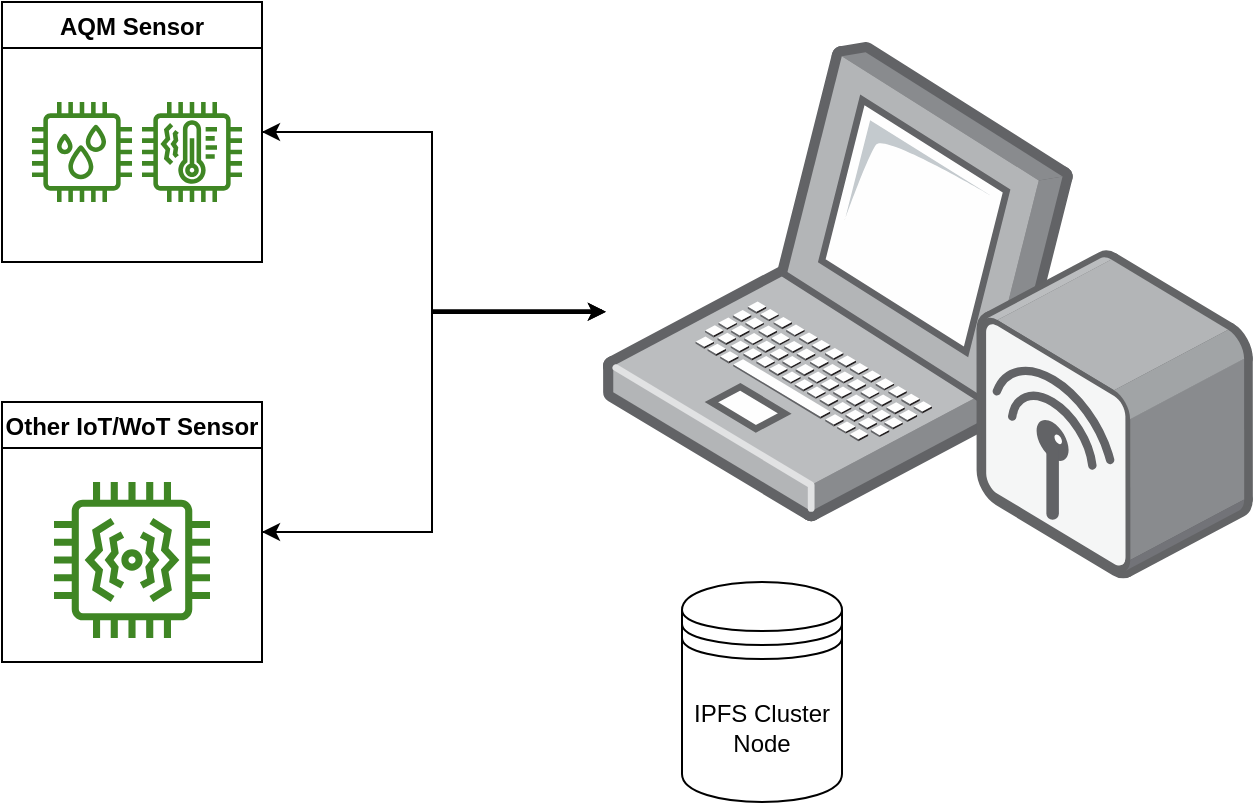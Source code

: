 <mxfile version="21.5.0" type="github">
  <diagram name="Page-1" id="aklOrfjd24qqs5W9E0Lq">
    <mxGraphModel dx="1899" dy="1012" grid="1" gridSize="10" guides="1" tooltips="1" connect="1" arrows="1" fold="1" page="1" pageScale="1" pageWidth="827" pageHeight="1169" math="0" shadow="0">
      <root>
        <mxCell id="0" />
        <mxCell id="1" parent="0" />
        <mxCell id="2Yd4HSy0jknkt4LKTj8f-24" style="edgeStyle=orthogonalEdgeStyle;rounded=0;orthogonalLoop=1;jettySize=auto;html=1;exitX=1;exitY=0.5;exitDx=0;exitDy=0;entryX=0.006;entryY=0.503;entryDx=0;entryDy=0;entryPerimeter=0;" edge="1" parent="1" source="2Yd4HSy0jknkt4LKTj8f-9" target="2Yd4HSy0jknkt4LKTj8f-22">
          <mxGeometry relative="1" as="geometry" />
        </mxCell>
        <mxCell id="2Yd4HSy0jknkt4LKTj8f-9" value="AQM Sensor" style="swimlane;movable=1;resizable=1;rotatable=1;deletable=1;editable=1;locked=0;connectable=1;" vertex="1" parent="1">
          <mxGeometry x="90" y="170" width="130" height="130" as="geometry" />
        </mxCell>
        <mxCell id="2Yd4HSy0jknkt4LKTj8f-10" value="" style="sketch=0;outlineConnect=0;fontColor=#232F3E;gradientColor=none;fillColor=#3F8624;strokeColor=none;dashed=0;verticalLabelPosition=bottom;verticalAlign=top;align=center;html=1;fontSize=12;fontStyle=0;aspect=fixed;pointerEvents=1;shape=mxgraph.aws4.iot_thing_humidity_sensor;movable=1;resizable=1;rotatable=1;deletable=1;editable=1;locked=0;connectable=1;" vertex="1" parent="2Yd4HSy0jknkt4LKTj8f-9">
          <mxGeometry x="15" y="50" width="50" height="50" as="geometry" />
        </mxCell>
        <mxCell id="2Yd4HSy0jknkt4LKTj8f-11" value="" style="sketch=0;outlineConnect=0;fontColor=#232F3E;gradientColor=none;fillColor=#3F8624;strokeColor=none;dashed=0;verticalLabelPosition=bottom;verticalAlign=top;align=center;html=1;fontSize=12;fontStyle=0;aspect=fixed;pointerEvents=1;shape=mxgraph.aws4.iot_thing_temperature_vibration_sensor;movable=1;resizable=1;rotatable=1;deletable=1;editable=1;locked=0;connectable=1;" vertex="1" parent="2Yd4HSy0jknkt4LKTj8f-9">
          <mxGeometry x="70" y="50" width="50" height="50" as="geometry" />
        </mxCell>
        <mxCell id="2Yd4HSy0jknkt4LKTj8f-37" style="edgeStyle=orthogonalEdgeStyle;rounded=0;orthogonalLoop=1;jettySize=auto;html=1;entryX=1;entryY=0.5;entryDx=0;entryDy=0;" edge="1" parent="1" source="2Yd4HSy0jknkt4LKTj8f-22" target="2Yd4HSy0jknkt4LKTj8f-9">
          <mxGeometry relative="1" as="geometry" />
        </mxCell>
        <mxCell id="2Yd4HSy0jknkt4LKTj8f-22" value="" style="image;points=[];aspect=fixed;html=1;align=center;shadow=0;dashed=0;image=img/lib/allied_telesis/wireless/Laptop_Wireless.svg;" vertex="1" parent="1">
          <mxGeometry x="390" y="190" width="325.96" height="268.23" as="geometry" />
        </mxCell>
        <mxCell id="2Yd4HSy0jknkt4LKTj8f-32" style="edgeStyle=orthogonalEdgeStyle;rounded=0;orthogonalLoop=1;jettySize=auto;html=1;exitX=1;exitY=0.5;exitDx=0;exitDy=0;entryX=0.006;entryY=0.503;entryDx=0;entryDy=0;entryPerimeter=0;" edge="1" parent="1" source="2Yd4HSy0jknkt4LKTj8f-29" target="2Yd4HSy0jknkt4LKTj8f-22">
          <mxGeometry relative="1" as="geometry" />
        </mxCell>
        <mxCell id="2Yd4HSy0jknkt4LKTj8f-29" value="Other IoT/WoT Sensor" style="swimlane;movable=1;resizable=1;rotatable=1;deletable=1;editable=1;locked=0;connectable=1;" vertex="1" parent="1">
          <mxGeometry x="90" y="370" width="130" height="130" as="geometry" />
        </mxCell>
        <mxCell id="2Yd4HSy0jknkt4LKTj8f-33" value="" style="sketch=0;outlineConnect=0;fontColor=#232F3E;gradientColor=none;fillColor=#3F8624;strokeColor=none;dashed=0;verticalLabelPosition=bottom;verticalAlign=top;align=center;html=1;fontSize=12;fontStyle=0;aspect=fixed;pointerEvents=1;shape=mxgraph.aws4.iot_thing_vibration_sensor;" vertex="1" parent="2Yd4HSy0jknkt4LKTj8f-29">
          <mxGeometry x="26" y="40" width="78" height="78" as="geometry" />
        </mxCell>
        <mxCell id="2Yd4HSy0jknkt4LKTj8f-34" value="IPFS Cluster Node" style="shape=datastore;whiteSpace=wrap;html=1;" vertex="1" parent="1">
          <mxGeometry x="430" y="460" width="80" height="110" as="geometry" />
        </mxCell>
        <mxCell id="2Yd4HSy0jknkt4LKTj8f-38" style="edgeStyle=orthogonalEdgeStyle;rounded=0;orthogonalLoop=1;jettySize=auto;html=1;entryX=1;entryY=0.5;entryDx=0;entryDy=0;exitX=0;exitY=0.505;exitDx=0;exitDy=0;exitPerimeter=0;" edge="1" parent="1" source="2Yd4HSy0jknkt4LKTj8f-22" target="2Yd4HSy0jknkt4LKTj8f-29">
          <mxGeometry relative="1" as="geometry">
            <mxPoint x="350" y="435" as="sourcePoint" />
            <mxPoint x="290" y="560" as="targetPoint" />
          </mxGeometry>
        </mxCell>
      </root>
    </mxGraphModel>
  </diagram>
</mxfile>
